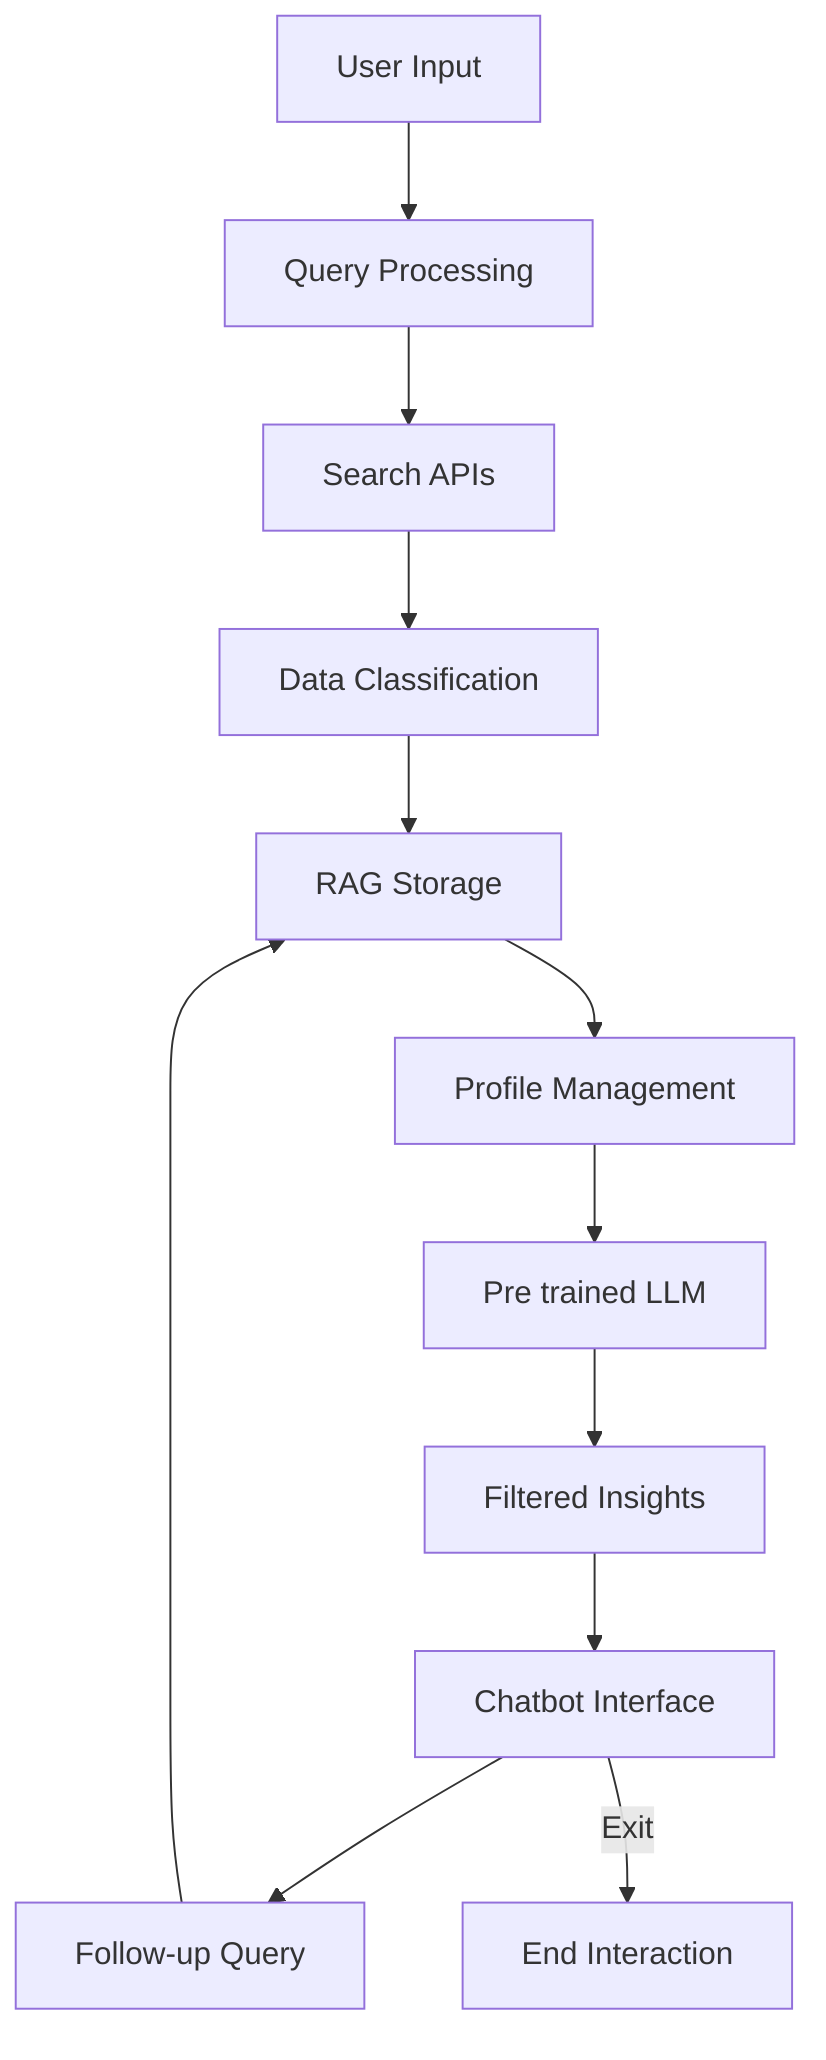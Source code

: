 graph TB

  %% User Input & Querying
  A["User Input"] --> B["Query Processing"] --> C["Search APIs"] --> D["Data Classification"] --> E["RAG Storage"] --> F["Profile Management"] --> G["Pre trained LLM"] --> H["Filtered Insights"] --> I["Chatbot Interface"]

  %% Interactive Querying & Cycle
  I --> J["Follow-up Query"] --> E
  I -->|Exit| K["End Interaction"]